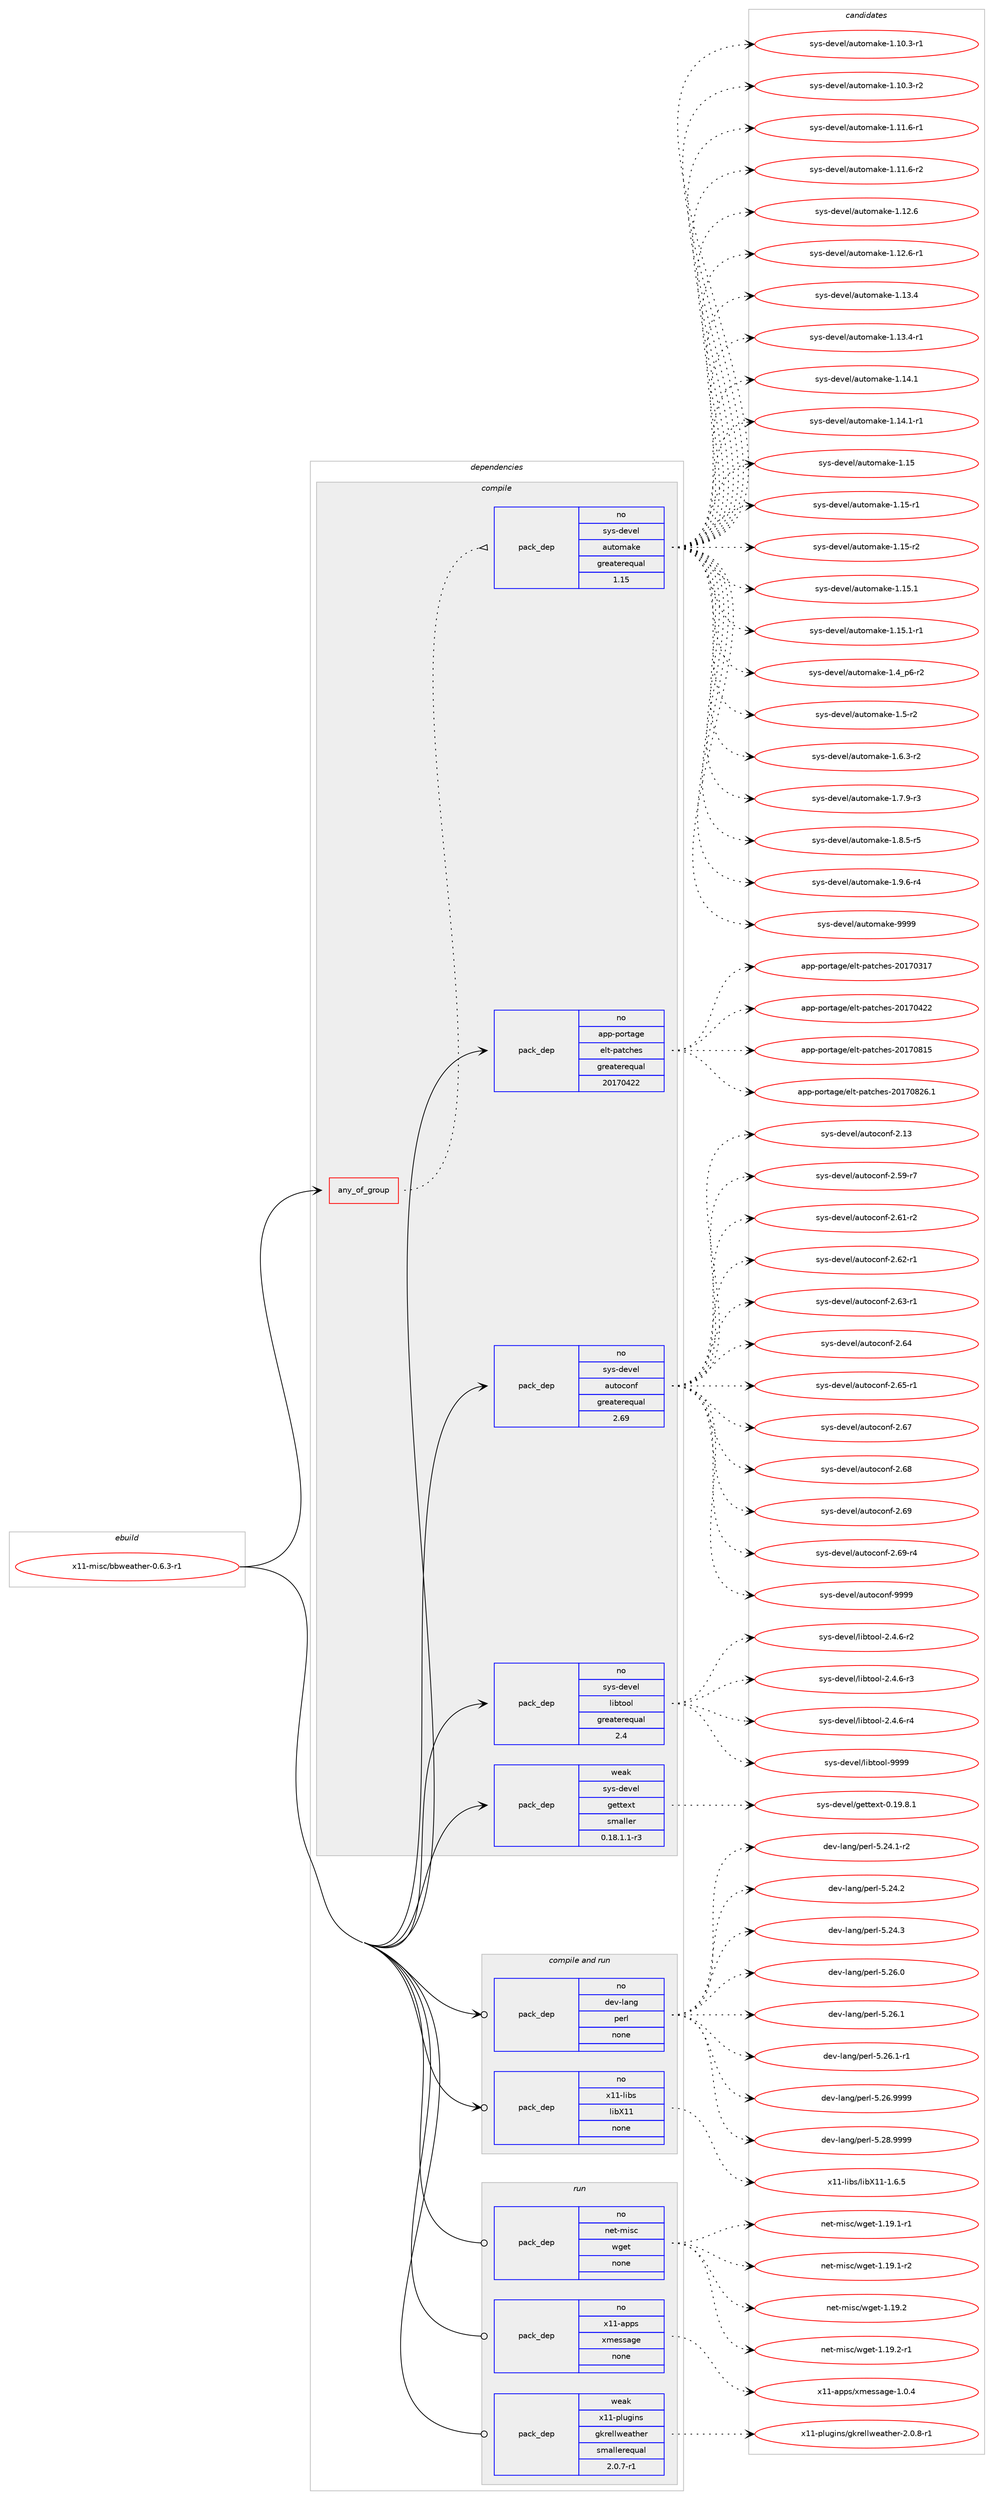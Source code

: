digraph prolog {

# *************
# Graph options
# *************

newrank=true;
concentrate=true;
compound=true;
graph [rankdir=LR,fontname=Helvetica,fontsize=10,ranksep=1.5];#, ranksep=2.5, nodesep=0.2];
edge  [arrowhead=vee];
node  [fontname=Helvetica,fontsize=10];

# **********
# The ebuild
# **********

subgraph cluster_leftcol {
color=gray;
rank=same;
label=<<i>ebuild</i>>;
id [label="x11-misc/bbweather-0.6.3-r1", color=red, width=4, href="../x11-misc/bbweather-0.6.3-r1.svg"];
}

# ****************
# The dependencies
# ****************

subgraph cluster_midcol {
color=gray;
label=<<i>dependencies</i>>;
subgraph cluster_compile {
fillcolor="#eeeeee";
style=filled;
label=<<i>compile</i>>;
subgraph any9439 {
dependency521708 [label=<<TABLE BORDER="0" CELLBORDER="1" CELLSPACING="0" CELLPADDING="4"><TR><TD CELLPADDING="10">any_of_group</TD></TR></TABLE>>, shape=none, color=red];subgraph pack388911 {
dependency521709 [label=<<TABLE BORDER="0" CELLBORDER="1" CELLSPACING="0" CELLPADDING="4" WIDTH="220"><TR><TD ROWSPAN="6" CELLPADDING="30">pack_dep</TD></TR><TR><TD WIDTH="110">no</TD></TR><TR><TD>sys-devel</TD></TR><TR><TD>automake</TD></TR><TR><TD>greaterequal</TD></TR><TR><TD>1.15</TD></TR></TABLE>>, shape=none, color=blue];
}
dependency521708:e -> dependency521709:w [weight=20,style="dotted",arrowhead="oinv"];
}
id:e -> dependency521708:w [weight=20,style="solid",arrowhead="vee"];
subgraph pack388912 {
dependency521710 [label=<<TABLE BORDER="0" CELLBORDER="1" CELLSPACING="0" CELLPADDING="4" WIDTH="220"><TR><TD ROWSPAN="6" CELLPADDING="30">pack_dep</TD></TR><TR><TD WIDTH="110">no</TD></TR><TR><TD>app-portage</TD></TR><TR><TD>elt-patches</TD></TR><TR><TD>greaterequal</TD></TR><TR><TD>20170422</TD></TR></TABLE>>, shape=none, color=blue];
}
id:e -> dependency521710:w [weight=20,style="solid",arrowhead="vee"];
subgraph pack388913 {
dependency521711 [label=<<TABLE BORDER="0" CELLBORDER="1" CELLSPACING="0" CELLPADDING="4" WIDTH="220"><TR><TD ROWSPAN="6" CELLPADDING="30">pack_dep</TD></TR><TR><TD WIDTH="110">no</TD></TR><TR><TD>sys-devel</TD></TR><TR><TD>autoconf</TD></TR><TR><TD>greaterequal</TD></TR><TR><TD>2.69</TD></TR></TABLE>>, shape=none, color=blue];
}
id:e -> dependency521711:w [weight=20,style="solid",arrowhead="vee"];
subgraph pack388914 {
dependency521712 [label=<<TABLE BORDER="0" CELLBORDER="1" CELLSPACING="0" CELLPADDING="4" WIDTH="220"><TR><TD ROWSPAN="6" CELLPADDING="30">pack_dep</TD></TR><TR><TD WIDTH="110">no</TD></TR><TR><TD>sys-devel</TD></TR><TR><TD>libtool</TD></TR><TR><TD>greaterequal</TD></TR><TR><TD>2.4</TD></TR></TABLE>>, shape=none, color=blue];
}
id:e -> dependency521712:w [weight=20,style="solid",arrowhead="vee"];
subgraph pack388915 {
dependency521713 [label=<<TABLE BORDER="0" CELLBORDER="1" CELLSPACING="0" CELLPADDING="4" WIDTH="220"><TR><TD ROWSPAN="6" CELLPADDING="30">pack_dep</TD></TR><TR><TD WIDTH="110">weak</TD></TR><TR><TD>sys-devel</TD></TR><TR><TD>gettext</TD></TR><TR><TD>smaller</TD></TR><TR><TD>0.18.1.1-r3</TD></TR></TABLE>>, shape=none, color=blue];
}
id:e -> dependency521713:w [weight=20,style="solid",arrowhead="vee"];
}
subgraph cluster_compileandrun {
fillcolor="#eeeeee";
style=filled;
label=<<i>compile and run</i>>;
subgraph pack388916 {
dependency521714 [label=<<TABLE BORDER="0" CELLBORDER="1" CELLSPACING="0" CELLPADDING="4" WIDTH="220"><TR><TD ROWSPAN="6" CELLPADDING="30">pack_dep</TD></TR><TR><TD WIDTH="110">no</TD></TR><TR><TD>dev-lang</TD></TR><TR><TD>perl</TD></TR><TR><TD>none</TD></TR><TR><TD></TD></TR></TABLE>>, shape=none, color=blue];
}
id:e -> dependency521714:w [weight=20,style="solid",arrowhead="odotvee"];
subgraph pack388917 {
dependency521715 [label=<<TABLE BORDER="0" CELLBORDER="1" CELLSPACING="0" CELLPADDING="4" WIDTH="220"><TR><TD ROWSPAN="6" CELLPADDING="30">pack_dep</TD></TR><TR><TD WIDTH="110">no</TD></TR><TR><TD>x11-libs</TD></TR><TR><TD>libX11</TD></TR><TR><TD>none</TD></TR><TR><TD></TD></TR></TABLE>>, shape=none, color=blue];
}
id:e -> dependency521715:w [weight=20,style="solid",arrowhead="odotvee"];
}
subgraph cluster_run {
fillcolor="#eeeeee";
style=filled;
label=<<i>run</i>>;
subgraph pack388918 {
dependency521716 [label=<<TABLE BORDER="0" CELLBORDER="1" CELLSPACING="0" CELLPADDING="4" WIDTH="220"><TR><TD ROWSPAN="6" CELLPADDING="30">pack_dep</TD></TR><TR><TD WIDTH="110">no</TD></TR><TR><TD>net-misc</TD></TR><TR><TD>wget</TD></TR><TR><TD>none</TD></TR><TR><TD></TD></TR></TABLE>>, shape=none, color=blue];
}
id:e -> dependency521716:w [weight=20,style="solid",arrowhead="odot"];
subgraph pack388919 {
dependency521717 [label=<<TABLE BORDER="0" CELLBORDER="1" CELLSPACING="0" CELLPADDING="4" WIDTH="220"><TR><TD ROWSPAN="6" CELLPADDING="30">pack_dep</TD></TR><TR><TD WIDTH="110">no</TD></TR><TR><TD>x11-apps</TD></TR><TR><TD>xmessage</TD></TR><TR><TD>none</TD></TR><TR><TD></TD></TR></TABLE>>, shape=none, color=blue];
}
id:e -> dependency521717:w [weight=20,style="solid",arrowhead="odot"];
subgraph pack388920 {
dependency521718 [label=<<TABLE BORDER="0" CELLBORDER="1" CELLSPACING="0" CELLPADDING="4" WIDTH="220"><TR><TD ROWSPAN="6" CELLPADDING="30">pack_dep</TD></TR><TR><TD WIDTH="110">weak</TD></TR><TR><TD>x11-plugins</TD></TR><TR><TD>gkrellweather</TD></TR><TR><TD>smallerequal</TD></TR><TR><TD>2.0.7-r1</TD></TR></TABLE>>, shape=none, color=blue];
}
id:e -> dependency521718:w [weight=20,style="solid",arrowhead="odot"];
}
}

# **************
# The candidates
# **************

subgraph cluster_choices {
rank=same;
color=gray;
label=<<i>candidates</i>>;

subgraph choice388911 {
color=black;
nodesep=1;
choice11512111545100101118101108479711711611110997107101454946494846514511449 [label="sys-devel/automake-1.10.3-r1", color=red, width=4,href="../sys-devel/automake-1.10.3-r1.svg"];
choice11512111545100101118101108479711711611110997107101454946494846514511450 [label="sys-devel/automake-1.10.3-r2", color=red, width=4,href="../sys-devel/automake-1.10.3-r2.svg"];
choice11512111545100101118101108479711711611110997107101454946494946544511449 [label="sys-devel/automake-1.11.6-r1", color=red, width=4,href="../sys-devel/automake-1.11.6-r1.svg"];
choice11512111545100101118101108479711711611110997107101454946494946544511450 [label="sys-devel/automake-1.11.6-r2", color=red, width=4,href="../sys-devel/automake-1.11.6-r2.svg"];
choice1151211154510010111810110847971171161111099710710145494649504654 [label="sys-devel/automake-1.12.6", color=red, width=4,href="../sys-devel/automake-1.12.6.svg"];
choice11512111545100101118101108479711711611110997107101454946495046544511449 [label="sys-devel/automake-1.12.6-r1", color=red, width=4,href="../sys-devel/automake-1.12.6-r1.svg"];
choice1151211154510010111810110847971171161111099710710145494649514652 [label="sys-devel/automake-1.13.4", color=red, width=4,href="../sys-devel/automake-1.13.4.svg"];
choice11512111545100101118101108479711711611110997107101454946495146524511449 [label="sys-devel/automake-1.13.4-r1", color=red, width=4,href="../sys-devel/automake-1.13.4-r1.svg"];
choice1151211154510010111810110847971171161111099710710145494649524649 [label="sys-devel/automake-1.14.1", color=red, width=4,href="../sys-devel/automake-1.14.1.svg"];
choice11512111545100101118101108479711711611110997107101454946495246494511449 [label="sys-devel/automake-1.14.1-r1", color=red, width=4,href="../sys-devel/automake-1.14.1-r1.svg"];
choice115121115451001011181011084797117116111109971071014549464953 [label="sys-devel/automake-1.15", color=red, width=4,href="../sys-devel/automake-1.15.svg"];
choice1151211154510010111810110847971171161111099710710145494649534511449 [label="sys-devel/automake-1.15-r1", color=red, width=4,href="../sys-devel/automake-1.15-r1.svg"];
choice1151211154510010111810110847971171161111099710710145494649534511450 [label="sys-devel/automake-1.15-r2", color=red, width=4,href="../sys-devel/automake-1.15-r2.svg"];
choice1151211154510010111810110847971171161111099710710145494649534649 [label="sys-devel/automake-1.15.1", color=red, width=4,href="../sys-devel/automake-1.15.1.svg"];
choice11512111545100101118101108479711711611110997107101454946495346494511449 [label="sys-devel/automake-1.15.1-r1", color=red, width=4,href="../sys-devel/automake-1.15.1-r1.svg"];
choice115121115451001011181011084797117116111109971071014549465295112544511450 [label="sys-devel/automake-1.4_p6-r2", color=red, width=4,href="../sys-devel/automake-1.4_p6-r2.svg"];
choice11512111545100101118101108479711711611110997107101454946534511450 [label="sys-devel/automake-1.5-r2", color=red, width=4,href="../sys-devel/automake-1.5-r2.svg"];
choice115121115451001011181011084797117116111109971071014549465446514511450 [label="sys-devel/automake-1.6.3-r2", color=red, width=4,href="../sys-devel/automake-1.6.3-r2.svg"];
choice115121115451001011181011084797117116111109971071014549465546574511451 [label="sys-devel/automake-1.7.9-r3", color=red, width=4,href="../sys-devel/automake-1.7.9-r3.svg"];
choice115121115451001011181011084797117116111109971071014549465646534511453 [label="sys-devel/automake-1.8.5-r5", color=red, width=4,href="../sys-devel/automake-1.8.5-r5.svg"];
choice115121115451001011181011084797117116111109971071014549465746544511452 [label="sys-devel/automake-1.9.6-r4", color=red, width=4,href="../sys-devel/automake-1.9.6-r4.svg"];
choice115121115451001011181011084797117116111109971071014557575757 [label="sys-devel/automake-9999", color=red, width=4,href="../sys-devel/automake-9999.svg"];
dependency521709:e -> choice11512111545100101118101108479711711611110997107101454946494846514511449:w [style=dotted,weight="100"];
dependency521709:e -> choice11512111545100101118101108479711711611110997107101454946494846514511450:w [style=dotted,weight="100"];
dependency521709:e -> choice11512111545100101118101108479711711611110997107101454946494946544511449:w [style=dotted,weight="100"];
dependency521709:e -> choice11512111545100101118101108479711711611110997107101454946494946544511450:w [style=dotted,weight="100"];
dependency521709:e -> choice1151211154510010111810110847971171161111099710710145494649504654:w [style=dotted,weight="100"];
dependency521709:e -> choice11512111545100101118101108479711711611110997107101454946495046544511449:w [style=dotted,weight="100"];
dependency521709:e -> choice1151211154510010111810110847971171161111099710710145494649514652:w [style=dotted,weight="100"];
dependency521709:e -> choice11512111545100101118101108479711711611110997107101454946495146524511449:w [style=dotted,weight="100"];
dependency521709:e -> choice1151211154510010111810110847971171161111099710710145494649524649:w [style=dotted,weight="100"];
dependency521709:e -> choice11512111545100101118101108479711711611110997107101454946495246494511449:w [style=dotted,weight="100"];
dependency521709:e -> choice115121115451001011181011084797117116111109971071014549464953:w [style=dotted,weight="100"];
dependency521709:e -> choice1151211154510010111810110847971171161111099710710145494649534511449:w [style=dotted,weight="100"];
dependency521709:e -> choice1151211154510010111810110847971171161111099710710145494649534511450:w [style=dotted,weight="100"];
dependency521709:e -> choice1151211154510010111810110847971171161111099710710145494649534649:w [style=dotted,weight="100"];
dependency521709:e -> choice11512111545100101118101108479711711611110997107101454946495346494511449:w [style=dotted,weight="100"];
dependency521709:e -> choice115121115451001011181011084797117116111109971071014549465295112544511450:w [style=dotted,weight="100"];
dependency521709:e -> choice11512111545100101118101108479711711611110997107101454946534511450:w [style=dotted,weight="100"];
dependency521709:e -> choice115121115451001011181011084797117116111109971071014549465446514511450:w [style=dotted,weight="100"];
dependency521709:e -> choice115121115451001011181011084797117116111109971071014549465546574511451:w [style=dotted,weight="100"];
dependency521709:e -> choice115121115451001011181011084797117116111109971071014549465646534511453:w [style=dotted,weight="100"];
dependency521709:e -> choice115121115451001011181011084797117116111109971071014549465746544511452:w [style=dotted,weight="100"];
dependency521709:e -> choice115121115451001011181011084797117116111109971071014557575757:w [style=dotted,weight="100"];
}
subgraph choice388912 {
color=black;
nodesep=1;
choice97112112451121111141169710310147101108116451129711699104101115455048495548514955 [label="app-portage/elt-patches-20170317", color=red, width=4,href="../app-portage/elt-patches-20170317.svg"];
choice97112112451121111141169710310147101108116451129711699104101115455048495548525050 [label="app-portage/elt-patches-20170422", color=red, width=4,href="../app-portage/elt-patches-20170422.svg"];
choice97112112451121111141169710310147101108116451129711699104101115455048495548564953 [label="app-portage/elt-patches-20170815", color=red, width=4,href="../app-portage/elt-patches-20170815.svg"];
choice971121124511211111411697103101471011081164511297116991041011154550484955485650544649 [label="app-portage/elt-patches-20170826.1", color=red, width=4,href="../app-portage/elt-patches-20170826.1.svg"];
dependency521710:e -> choice97112112451121111141169710310147101108116451129711699104101115455048495548514955:w [style=dotted,weight="100"];
dependency521710:e -> choice97112112451121111141169710310147101108116451129711699104101115455048495548525050:w [style=dotted,weight="100"];
dependency521710:e -> choice97112112451121111141169710310147101108116451129711699104101115455048495548564953:w [style=dotted,weight="100"];
dependency521710:e -> choice971121124511211111411697103101471011081164511297116991041011154550484955485650544649:w [style=dotted,weight="100"];
}
subgraph choice388913 {
color=black;
nodesep=1;
choice115121115451001011181011084797117116111991111101024550464951 [label="sys-devel/autoconf-2.13", color=red, width=4,href="../sys-devel/autoconf-2.13.svg"];
choice1151211154510010111810110847971171161119911111010245504653574511455 [label="sys-devel/autoconf-2.59-r7", color=red, width=4,href="../sys-devel/autoconf-2.59-r7.svg"];
choice1151211154510010111810110847971171161119911111010245504654494511450 [label="sys-devel/autoconf-2.61-r2", color=red, width=4,href="../sys-devel/autoconf-2.61-r2.svg"];
choice1151211154510010111810110847971171161119911111010245504654504511449 [label="sys-devel/autoconf-2.62-r1", color=red, width=4,href="../sys-devel/autoconf-2.62-r1.svg"];
choice1151211154510010111810110847971171161119911111010245504654514511449 [label="sys-devel/autoconf-2.63-r1", color=red, width=4,href="../sys-devel/autoconf-2.63-r1.svg"];
choice115121115451001011181011084797117116111991111101024550465452 [label="sys-devel/autoconf-2.64", color=red, width=4,href="../sys-devel/autoconf-2.64.svg"];
choice1151211154510010111810110847971171161119911111010245504654534511449 [label="sys-devel/autoconf-2.65-r1", color=red, width=4,href="../sys-devel/autoconf-2.65-r1.svg"];
choice115121115451001011181011084797117116111991111101024550465455 [label="sys-devel/autoconf-2.67", color=red, width=4,href="../sys-devel/autoconf-2.67.svg"];
choice115121115451001011181011084797117116111991111101024550465456 [label="sys-devel/autoconf-2.68", color=red, width=4,href="../sys-devel/autoconf-2.68.svg"];
choice115121115451001011181011084797117116111991111101024550465457 [label="sys-devel/autoconf-2.69", color=red, width=4,href="../sys-devel/autoconf-2.69.svg"];
choice1151211154510010111810110847971171161119911111010245504654574511452 [label="sys-devel/autoconf-2.69-r4", color=red, width=4,href="../sys-devel/autoconf-2.69-r4.svg"];
choice115121115451001011181011084797117116111991111101024557575757 [label="sys-devel/autoconf-9999", color=red, width=4,href="../sys-devel/autoconf-9999.svg"];
dependency521711:e -> choice115121115451001011181011084797117116111991111101024550464951:w [style=dotted,weight="100"];
dependency521711:e -> choice1151211154510010111810110847971171161119911111010245504653574511455:w [style=dotted,weight="100"];
dependency521711:e -> choice1151211154510010111810110847971171161119911111010245504654494511450:w [style=dotted,weight="100"];
dependency521711:e -> choice1151211154510010111810110847971171161119911111010245504654504511449:w [style=dotted,weight="100"];
dependency521711:e -> choice1151211154510010111810110847971171161119911111010245504654514511449:w [style=dotted,weight="100"];
dependency521711:e -> choice115121115451001011181011084797117116111991111101024550465452:w [style=dotted,weight="100"];
dependency521711:e -> choice1151211154510010111810110847971171161119911111010245504654534511449:w [style=dotted,weight="100"];
dependency521711:e -> choice115121115451001011181011084797117116111991111101024550465455:w [style=dotted,weight="100"];
dependency521711:e -> choice115121115451001011181011084797117116111991111101024550465456:w [style=dotted,weight="100"];
dependency521711:e -> choice115121115451001011181011084797117116111991111101024550465457:w [style=dotted,weight="100"];
dependency521711:e -> choice1151211154510010111810110847971171161119911111010245504654574511452:w [style=dotted,weight="100"];
dependency521711:e -> choice115121115451001011181011084797117116111991111101024557575757:w [style=dotted,weight="100"];
}
subgraph choice388914 {
color=black;
nodesep=1;
choice1151211154510010111810110847108105981161111111084550465246544511450 [label="sys-devel/libtool-2.4.6-r2", color=red, width=4,href="../sys-devel/libtool-2.4.6-r2.svg"];
choice1151211154510010111810110847108105981161111111084550465246544511451 [label="sys-devel/libtool-2.4.6-r3", color=red, width=4,href="../sys-devel/libtool-2.4.6-r3.svg"];
choice1151211154510010111810110847108105981161111111084550465246544511452 [label="sys-devel/libtool-2.4.6-r4", color=red, width=4,href="../sys-devel/libtool-2.4.6-r4.svg"];
choice1151211154510010111810110847108105981161111111084557575757 [label="sys-devel/libtool-9999", color=red, width=4,href="../sys-devel/libtool-9999.svg"];
dependency521712:e -> choice1151211154510010111810110847108105981161111111084550465246544511450:w [style=dotted,weight="100"];
dependency521712:e -> choice1151211154510010111810110847108105981161111111084550465246544511451:w [style=dotted,weight="100"];
dependency521712:e -> choice1151211154510010111810110847108105981161111111084550465246544511452:w [style=dotted,weight="100"];
dependency521712:e -> choice1151211154510010111810110847108105981161111111084557575757:w [style=dotted,weight="100"];
}
subgraph choice388915 {
color=black;
nodesep=1;
choice1151211154510010111810110847103101116116101120116454846495746564649 [label="sys-devel/gettext-0.19.8.1", color=red, width=4,href="../sys-devel/gettext-0.19.8.1.svg"];
dependency521713:e -> choice1151211154510010111810110847103101116116101120116454846495746564649:w [style=dotted,weight="100"];
}
subgraph choice388916 {
color=black;
nodesep=1;
choice100101118451089711010347112101114108455346505246494511450 [label="dev-lang/perl-5.24.1-r2", color=red, width=4,href="../dev-lang/perl-5.24.1-r2.svg"];
choice10010111845108971101034711210111410845534650524650 [label="dev-lang/perl-5.24.2", color=red, width=4,href="../dev-lang/perl-5.24.2.svg"];
choice10010111845108971101034711210111410845534650524651 [label="dev-lang/perl-5.24.3", color=red, width=4,href="../dev-lang/perl-5.24.3.svg"];
choice10010111845108971101034711210111410845534650544648 [label="dev-lang/perl-5.26.0", color=red, width=4,href="../dev-lang/perl-5.26.0.svg"];
choice10010111845108971101034711210111410845534650544649 [label="dev-lang/perl-5.26.1", color=red, width=4,href="../dev-lang/perl-5.26.1.svg"];
choice100101118451089711010347112101114108455346505446494511449 [label="dev-lang/perl-5.26.1-r1", color=red, width=4,href="../dev-lang/perl-5.26.1-r1.svg"];
choice10010111845108971101034711210111410845534650544657575757 [label="dev-lang/perl-5.26.9999", color=red, width=4,href="../dev-lang/perl-5.26.9999.svg"];
choice10010111845108971101034711210111410845534650564657575757 [label="dev-lang/perl-5.28.9999", color=red, width=4,href="../dev-lang/perl-5.28.9999.svg"];
dependency521714:e -> choice100101118451089711010347112101114108455346505246494511450:w [style=dotted,weight="100"];
dependency521714:e -> choice10010111845108971101034711210111410845534650524650:w [style=dotted,weight="100"];
dependency521714:e -> choice10010111845108971101034711210111410845534650524651:w [style=dotted,weight="100"];
dependency521714:e -> choice10010111845108971101034711210111410845534650544648:w [style=dotted,weight="100"];
dependency521714:e -> choice10010111845108971101034711210111410845534650544649:w [style=dotted,weight="100"];
dependency521714:e -> choice100101118451089711010347112101114108455346505446494511449:w [style=dotted,weight="100"];
dependency521714:e -> choice10010111845108971101034711210111410845534650544657575757:w [style=dotted,weight="100"];
dependency521714:e -> choice10010111845108971101034711210111410845534650564657575757:w [style=dotted,weight="100"];
}
subgraph choice388917 {
color=black;
nodesep=1;
choice120494945108105981154710810598884949454946544653 [label="x11-libs/libX11-1.6.5", color=red, width=4,href="../x11-libs/libX11-1.6.5.svg"];
dependency521715:e -> choice120494945108105981154710810598884949454946544653:w [style=dotted,weight="100"];
}
subgraph choice388918 {
color=black;
nodesep=1;
choice110101116451091051159947119103101116454946495746494511449 [label="net-misc/wget-1.19.1-r1", color=red, width=4,href="../net-misc/wget-1.19.1-r1.svg"];
choice110101116451091051159947119103101116454946495746494511450 [label="net-misc/wget-1.19.1-r2", color=red, width=4,href="../net-misc/wget-1.19.1-r2.svg"];
choice11010111645109105115994711910310111645494649574650 [label="net-misc/wget-1.19.2", color=red, width=4,href="../net-misc/wget-1.19.2.svg"];
choice110101116451091051159947119103101116454946495746504511449 [label="net-misc/wget-1.19.2-r1", color=red, width=4,href="../net-misc/wget-1.19.2-r1.svg"];
dependency521716:e -> choice110101116451091051159947119103101116454946495746494511449:w [style=dotted,weight="100"];
dependency521716:e -> choice110101116451091051159947119103101116454946495746494511450:w [style=dotted,weight="100"];
dependency521716:e -> choice11010111645109105115994711910310111645494649574650:w [style=dotted,weight="100"];
dependency521716:e -> choice110101116451091051159947119103101116454946495746504511449:w [style=dotted,weight="100"];
}
subgraph choice388919 {
color=black;
nodesep=1;
choice120494945971121121154712010910111511597103101454946484652 [label="x11-apps/xmessage-1.0.4", color=red, width=4,href="../x11-apps/xmessage-1.0.4.svg"];
dependency521717:e -> choice120494945971121121154712010910111511597103101454946484652:w [style=dotted,weight="100"];
}
subgraph choice388920 {
color=black;
nodesep=1;
choice12049494511210811710310511011547103107114101108108119101971161041011144550464846564511449 [label="x11-plugins/gkrellweather-2.0.8-r1", color=red, width=4,href="../x11-plugins/gkrellweather-2.0.8-r1.svg"];
dependency521718:e -> choice12049494511210811710310511011547103107114101108108119101971161041011144550464846564511449:w [style=dotted,weight="100"];
}
}

}
